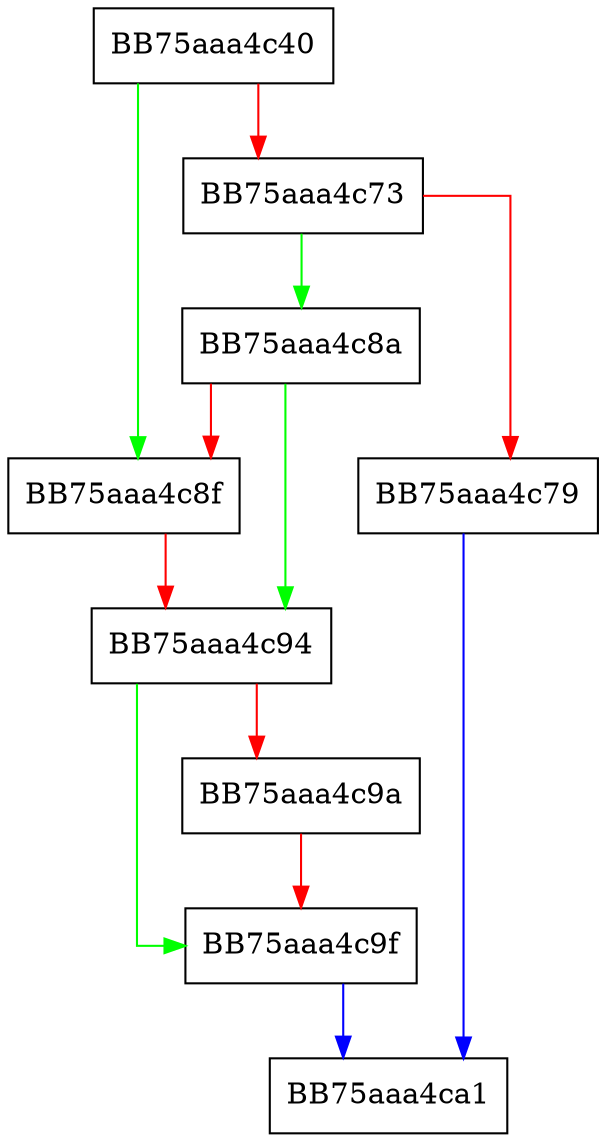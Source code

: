 digraph RpfAPI_PEGetFileHeader {
  node [shape="box"];
  graph [splines=ortho];
  BB75aaa4c40 -> BB75aaa4c8f [color="green"];
  BB75aaa4c40 -> BB75aaa4c73 [color="red"];
  BB75aaa4c73 -> BB75aaa4c8a [color="green"];
  BB75aaa4c73 -> BB75aaa4c79 [color="red"];
  BB75aaa4c79 -> BB75aaa4ca1 [color="blue"];
  BB75aaa4c8a -> BB75aaa4c94 [color="green"];
  BB75aaa4c8a -> BB75aaa4c8f [color="red"];
  BB75aaa4c8f -> BB75aaa4c94 [color="red"];
  BB75aaa4c94 -> BB75aaa4c9f [color="green"];
  BB75aaa4c94 -> BB75aaa4c9a [color="red"];
  BB75aaa4c9a -> BB75aaa4c9f [color="red"];
  BB75aaa4c9f -> BB75aaa4ca1 [color="blue"];
}